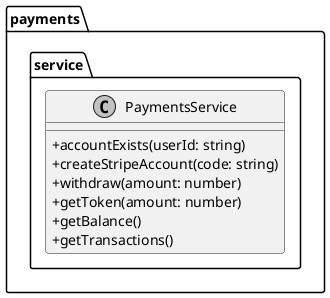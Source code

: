   @startuml

 skinparam monochrome true
 skinparam classAttributeIconSize 0
 top to bottom direction
package "payments.service"{
  
  
class PaymentsService{
  + accountExists(userId: string) 
  + createStripeAccount(code: string)
  + withdraw(amount: number)
  + getToken(amount: number)
  +  getBalance()
  +  getTransactions()

}

  
}


@enduml